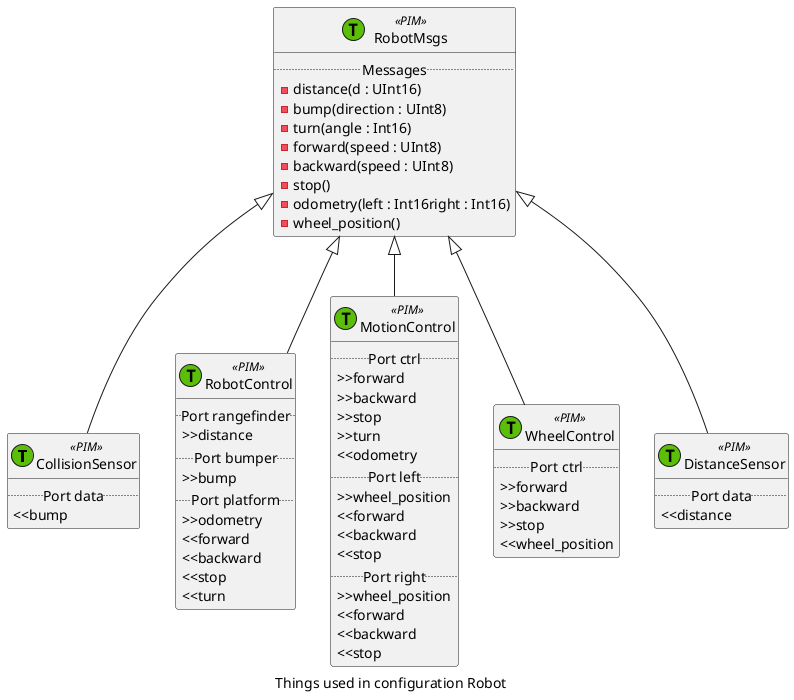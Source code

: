 @startuml
caption Things used in configuration Robot
class CollisionSensor <<(T,#5BBF09)PIM>> {
..Port data..
<<bump
}
class RobotMsgs <<(T,#5BBF09)PIM>> {
..Messages..
-distance(d : UInt16)
-bump(direction : UInt8)
-turn(angle : Int16)
-forward(speed : UInt8)
-backward(speed : UInt8)
-stop()
-odometry(left : Int16right : Int16)
-wheel_position()
}
class RobotControl <<(T,#5BBF09)PIM>> {
..Port rangefinder..
>>distance
..Port bumper..
>>bump
..Port platform..
>>odometry
<<forward
<<backward
<<stop
<<turn
}
class MotionControl <<(T,#5BBF09)PIM>> {
..Port ctrl..
>>forward
>>backward
>>stop
>>turn
<<odometry
..Port left..
>>wheel_position
<<forward
<<backward
<<stop
..Port right..
>>wheel_position
<<forward
<<backward
<<stop
}
class WheelControl <<(T,#5BBF09)PIM>> {
..Port ctrl..
>>forward
>>backward
>>stop
<<wheel_position
}
class DistanceSensor <<(T,#5BBF09)PIM>> {
..Port data..
<<distance
}
RobotMsgs <|-- CollisionSensor
RobotMsgs <|-- RobotControl
RobotMsgs <|-- MotionControl
RobotMsgs <|-- WheelControl
RobotMsgs <|-- DistanceSensor
@enduml